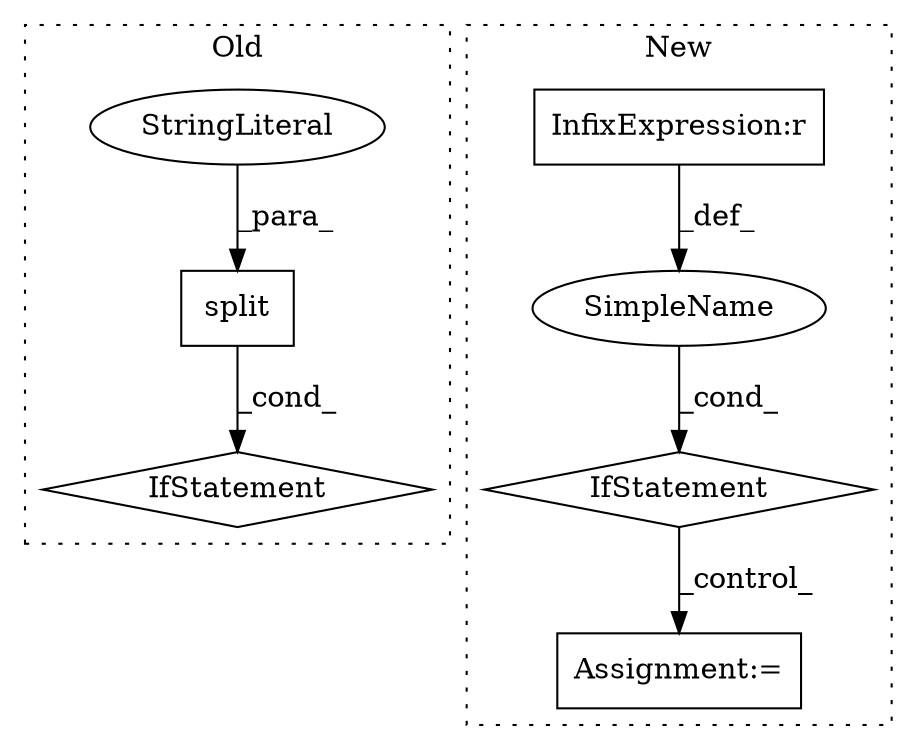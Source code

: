 digraph G {
subgraph cluster0 {
1 [label="split" a="32" s="4791,4800" l="6,1" shape="box"];
3 [label="StringLiteral" a="45" s="4797" l="3" shape="ellipse"];
7 [label="IfStatement" a="25" s="4832" l="3" shape="diamond"];
label = "Old";
style="dotted";
}
subgraph cluster1 {
2 [label="IfStatement" a="25" s="5012,5028" l="4,2" shape="diamond"];
4 [label="Assignment:=" a="7" s="5055" l="2" shape="box"];
5 [label="SimpleName" a="42" s="" l="" shape="ellipse"];
6 [label="InfixExpression:r" a="27" s="5024" l="3" shape="box"];
label = "New";
style="dotted";
}
1 -> 7 [label="_cond_"];
2 -> 4 [label="_control_"];
3 -> 1 [label="_para_"];
5 -> 2 [label="_cond_"];
6 -> 5 [label="_def_"];
}